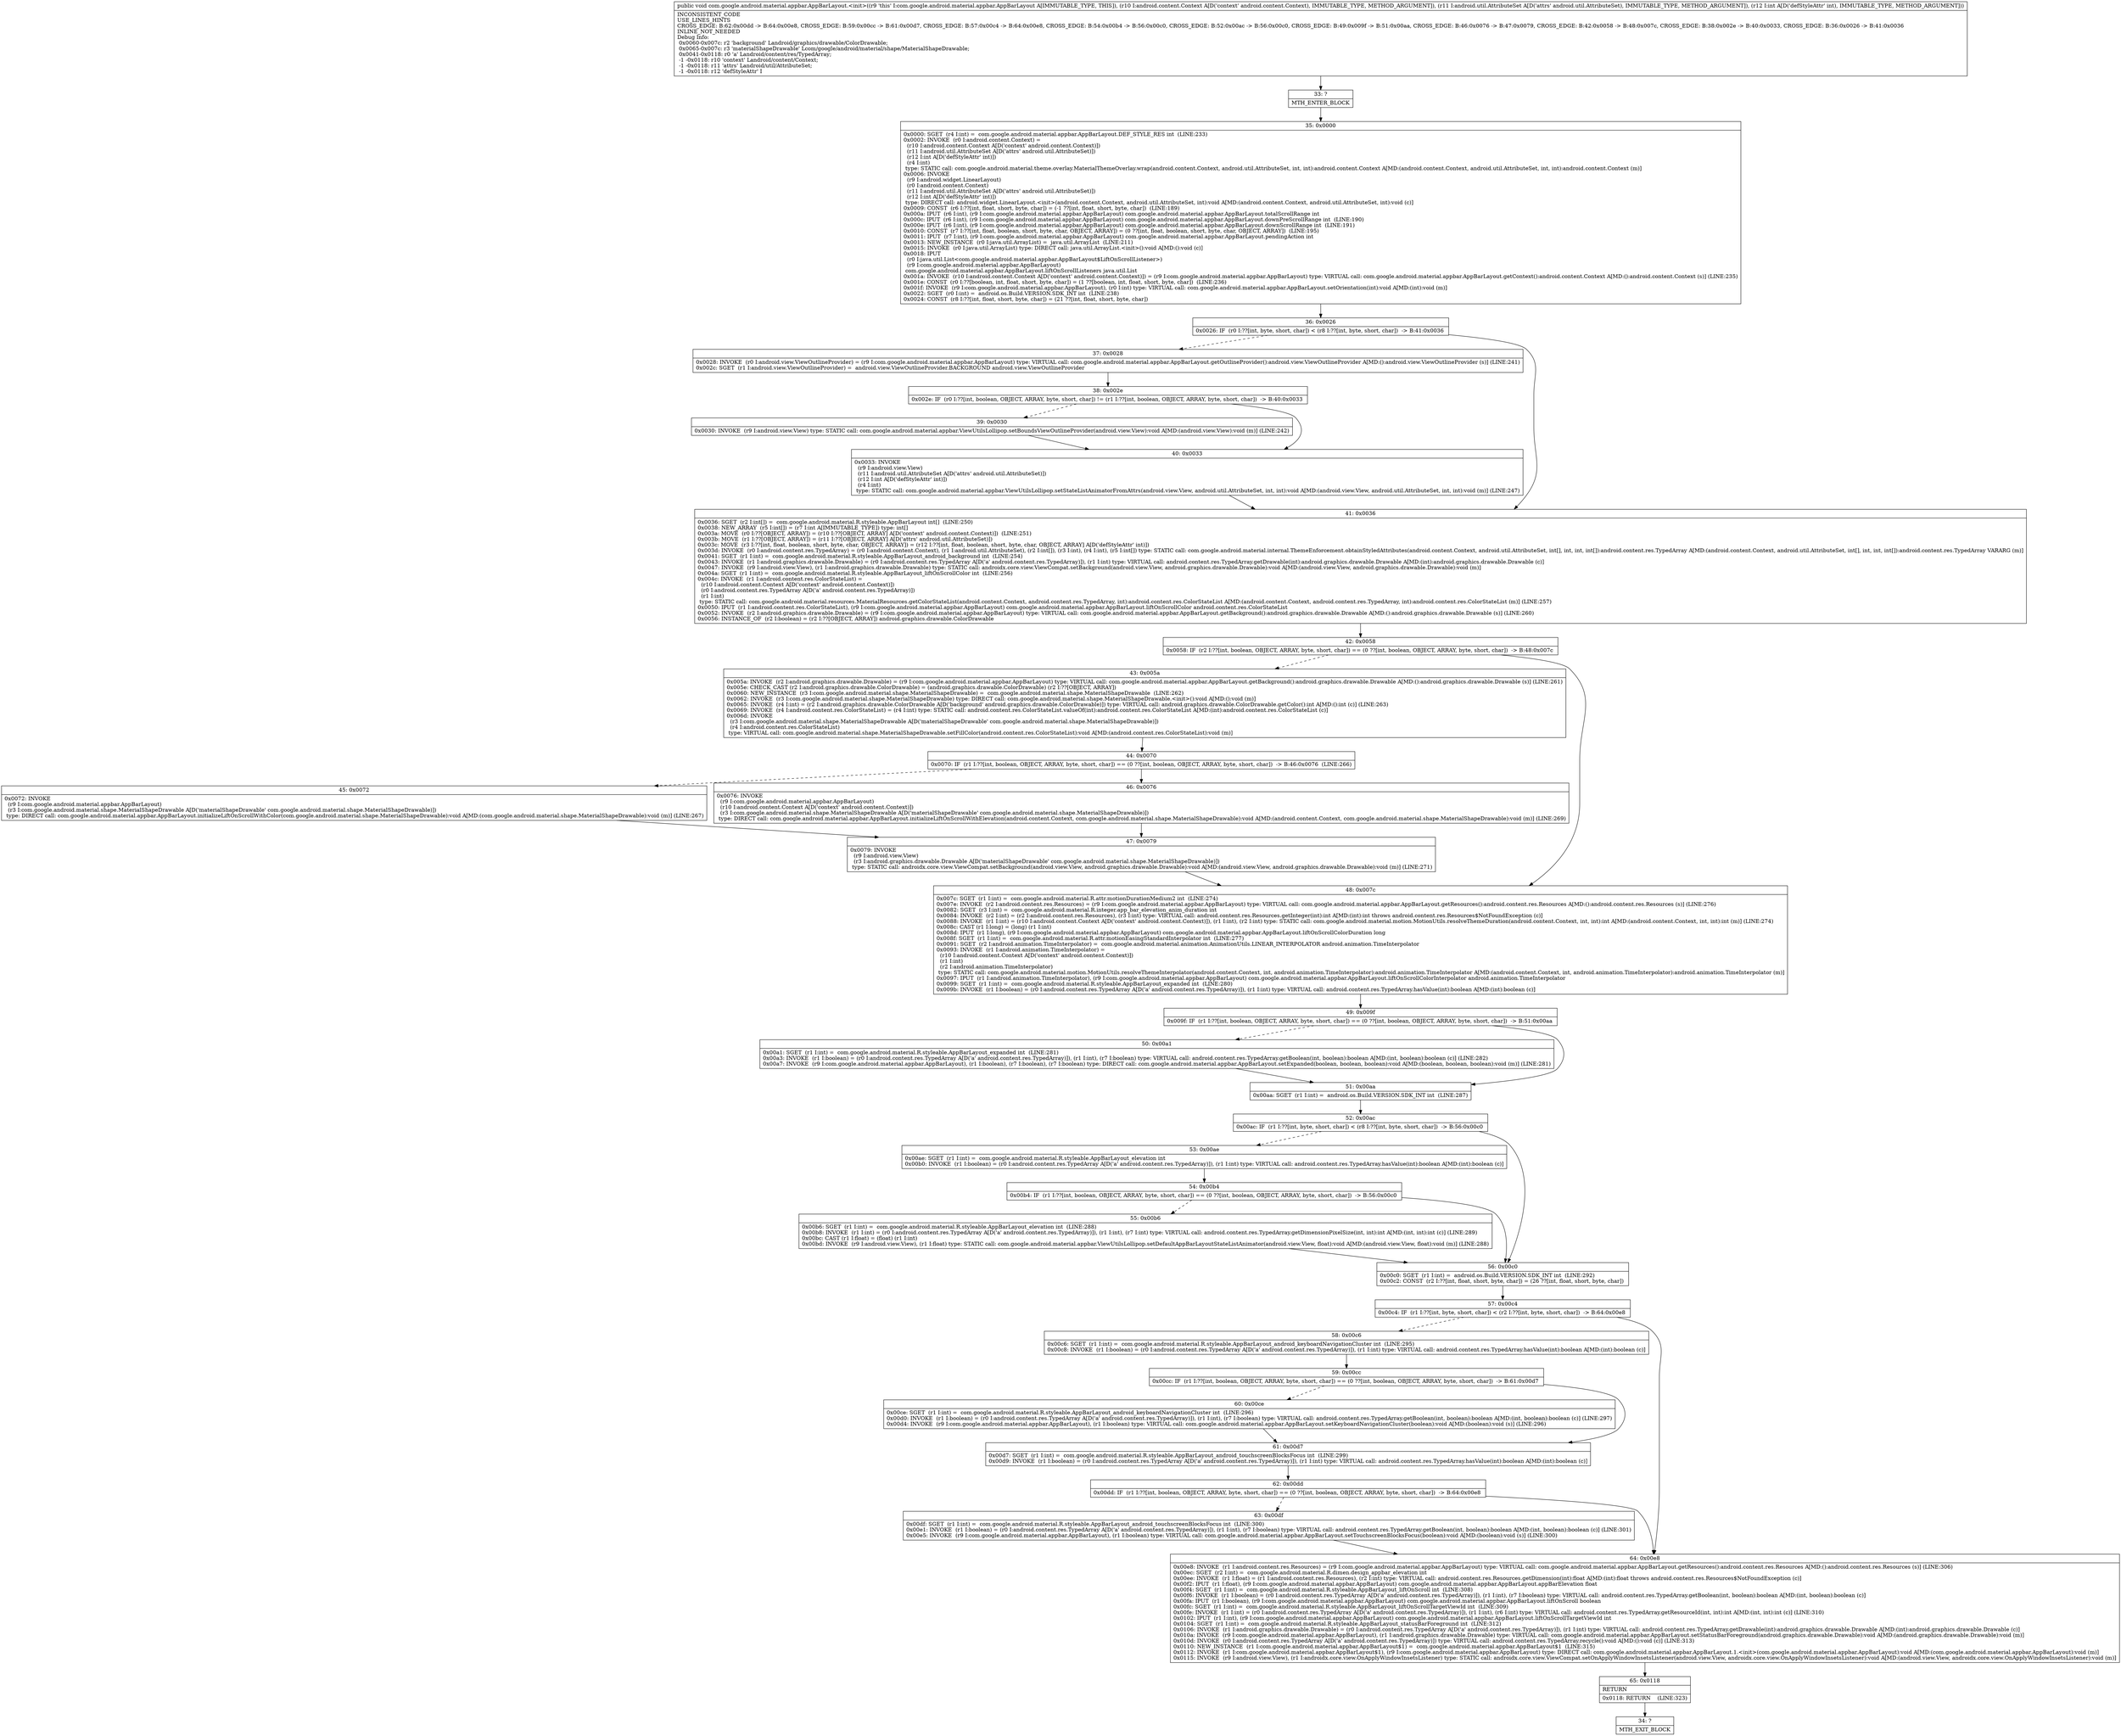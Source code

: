 digraph "CFG forcom.google.android.material.appbar.AppBarLayout.\<init\>(Landroid\/content\/Context;Landroid\/util\/AttributeSet;I)V" {
Node_33 [shape=record,label="{33\:\ ?|MTH_ENTER_BLOCK\l}"];
Node_35 [shape=record,label="{35\:\ 0x0000|0x0000: SGET  (r4 I:int) =  com.google.android.material.appbar.AppBarLayout.DEF_STYLE_RES int  (LINE:233)\l0x0002: INVOKE  (r0 I:android.content.Context) = \l  (r10 I:android.content.Context A[D('context' android.content.Context)])\l  (r11 I:android.util.AttributeSet A[D('attrs' android.util.AttributeSet)])\l  (r12 I:int A[D('defStyleAttr' int)])\l  (r4 I:int)\l type: STATIC call: com.google.android.material.theme.overlay.MaterialThemeOverlay.wrap(android.content.Context, android.util.AttributeSet, int, int):android.content.Context A[MD:(android.content.Context, android.util.AttributeSet, int, int):android.content.Context (m)]\l0x0006: INVOKE  \l  (r9 I:android.widget.LinearLayout)\l  (r0 I:android.content.Context)\l  (r11 I:android.util.AttributeSet A[D('attrs' android.util.AttributeSet)])\l  (r12 I:int A[D('defStyleAttr' int)])\l type: DIRECT call: android.widget.LinearLayout.\<init\>(android.content.Context, android.util.AttributeSet, int):void A[MD:(android.content.Context, android.util.AttributeSet, int):void (c)]\l0x0009: CONST  (r6 I:??[int, float, short, byte, char]) = (\-1 ??[int, float, short, byte, char])  (LINE:189)\l0x000a: IPUT  (r6 I:int), (r9 I:com.google.android.material.appbar.AppBarLayout) com.google.android.material.appbar.AppBarLayout.totalScrollRange int \l0x000c: IPUT  (r6 I:int), (r9 I:com.google.android.material.appbar.AppBarLayout) com.google.android.material.appbar.AppBarLayout.downPreScrollRange int  (LINE:190)\l0x000e: IPUT  (r6 I:int), (r9 I:com.google.android.material.appbar.AppBarLayout) com.google.android.material.appbar.AppBarLayout.downScrollRange int  (LINE:191)\l0x0010: CONST  (r7 I:??[int, float, boolean, short, byte, char, OBJECT, ARRAY]) = (0 ??[int, float, boolean, short, byte, char, OBJECT, ARRAY])  (LINE:195)\l0x0011: IPUT  (r7 I:int), (r9 I:com.google.android.material.appbar.AppBarLayout) com.google.android.material.appbar.AppBarLayout.pendingAction int \l0x0013: NEW_INSTANCE  (r0 I:java.util.ArrayList) =  java.util.ArrayList  (LINE:211)\l0x0015: INVOKE  (r0 I:java.util.ArrayList) type: DIRECT call: java.util.ArrayList.\<init\>():void A[MD:():void (c)]\l0x0018: IPUT  \l  (r0 I:java.util.List\<com.google.android.material.appbar.AppBarLayout$LiftOnScrollListener\>)\l  (r9 I:com.google.android.material.appbar.AppBarLayout)\l com.google.android.material.appbar.AppBarLayout.liftOnScrollListeners java.util.List \l0x001a: INVOKE  (r10 I:android.content.Context A[D('context' android.content.Context)]) = (r9 I:com.google.android.material.appbar.AppBarLayout) type: VIRTUAL call: com.google.android.material.appbar.AppBarLayout.getContext():android.content.Context A[MD:():android.content.Context (s)] (LINE:235)\l0x001e: CONST  (r0 I:??[boolean, int, float, short, byte, char]) = (1 ??[boolean, int, float, short, byte, char])  (LINE:236)\l0x001f: INVOKE  (r9 I:com.google.android.material.appbar.AppBarLayout), (r0 I:int) type: VIRTUAL call: com.google.android.material.appbar.AppBarLayout.setOrientation(int):void A[MD:(int):void (m)]\l0x0022: SGET  (r0 I:int) =  android.os.Build.VERSION.SDK_INT int  (LINE:238)\l0x0024: CONST  (r8 I:??[int, float, short, byte, char]) = (21 ??[int, float, short, byte, char]) \l}"];
Node_36 [shape=record,label="{36\:\ 0x0026|0x0026: IF  (r0 I:??[int, byte, short, char]) \< (r8 I:??[int, byte, short, char])  \-\> B:41:0x0036 \l}"];
Node_37 [shape=record,label="{37\:\ 0x0028|0x0028: INVOKE  (r0 I:android.view.ViewOutlineProvider) = (r9 I:com.google.android.material.appbar.AppBarLayout) type: VIRTUAL call: com.google.android.material.appbar.AppBarLayout.getOutlineProvider():android.view.ViewOutlineProvider A[MD:():android.view.ViewOutlineProvider (s)] (LINE:241)\l0x002c: SGET  (r1 I:android.view.ViewOutlineProvider) =  android.view.ViewOutlineProvider.BACKGROUND android.view.ViewOutlineProvider \l}"];
Node_38 [shape=record,label="{38\:\ 0x002e|0x002e: IF  (r0 I:??[int, boolean, OBJECT, ARRAY, byte, short, char]) != (r1 I:??[int, boolean, OBJECT, ARRAY, byte, short, char])  \-\> B:40:0x0033 \l}"];
Node_39 [shape=record,label="{39\:\ 0x0030|0x0030: INVOKE  (r9 I:android.view.View) type: STATIC call: com.google.android.material.appbar.ViewUtilsLollipop.setBoundsViewOutlineProvider(android.view.View):void A[MD:(android.view.View):void (m)] (LINE:242)\l}"];
Node_40 [shape=record,label="{40\:\ 0x0033|0x0033: INVOKE  \l  (r9 I:android.view.View)\l  (r11 I:android.util.AttributeSet A[D('attrs' android.util.AttributeSet)])\l  (r12 I:int A[D('defStyleAttr' int)])\l  (r4 I:int)\l type: STATIC call: com.google.android.material.appbar.ViewUtilsLollipop.setStateListAnimatorFromAttrs(android.view.View, android.util.AttributeSet, int, int):void A[MD:(android.view.View, android.util.AttributeSet, int, int):void (m)] (LINE:247)\l}"];
Node_41 [shape=record,label="{41\:\ 0x0036|0x0036: SGET  (r2 I:int[]) =  com.google.android.material.R.styleable.AppBarLayout int[]  (LINE:250)\l0x0038: NEW_ARRAY  (r5 I:int[]) = (r7 I:int A[IMMUTABLE_TYPE]) type: int[] \l0x003a: MOVE  (r0 I:??[OBJECT, ARRAY]) = (r10 I:??[OBJECT, ARRAY] A[D('context' android.content.Context)])  (LINE:251)\l0x003b: MOVE  (r1 I:??[OBJECT, ARRAY]) = (r11 I:??[OBJECT, ARRAY] A[D('attrs' android.util.AttributeSet)]) \l0x003c: MOVE  (r3 I:??[int, float, boolean, short, byte, char, OBJECT, ARRAY]) = (r12 I:??[int, float, boolean, short, byte, char, OBJECT, ARRAY] A[D('defStyleAttr' int)]) \l0x003d: INVOKE  (r0 I:android.content.res.TypedArray) = (r0 I:android.content.Context), (r1 I:android.util.AttributeSet), (r2 I:int[]), (r3 I:int), (r4 I:int), (r5 I:int[]) type: STATIC call: com.google.android.material.internal.ThemeEnforcement.obtainStyledAttributes(android.content.Context, android.util.AttributeSet, int[], int, int, int[]):android.content.res.TypedArray A[MD:(android.content.Context, android.util.AttributeSet, int[], int, int, int[]):android.content.res.TypedArray VARARG (m)]\l0x0041: SGET  (r1 I:int) =  com.google.android.material.R.styleable.AppBarLayout_android_background int  (LINE:254)\l0x0043: INVOKE  (r1 I:android.graphics.drawable.Drawable) = (r0 I:android.content.res.TypedArray A[D('a' android.content.res.TypedArray)]), (r1 I:int) type: VIRTUAL call: android.content.res.TypedArray.getDrawable(int):android.graphics.drawable.Drawable A[MD:(int):android.graphics.drawable.Drawable (c)]\l0x0047: INVOKE  (r9 I:android.view.View), (r1 I:android.graphics.drawable.Drawable) type: STATIC call: androidx.core.view.ViewCompat.setBackground(android.view.View, android.graphics.drawable.Drawable):void A[MD:(android.view.View, android.graphics.drawable.Drawable):void (m)]\l0x004a: SGET  (r1 I:int) =  com.google.android.material.R.styleable.AppBarLayout_liftOnScrollColor int  (LINE:256)\l0x004c: INVOKE  (r1 I:android.content.res.ColorStateList) = \l  (r10 I:android.content.Context A[D('context' android.content.Context)])\l  (r0 I:android.content.res.TypedArray A[D('a' android.content.res.TypedArray)])\l  (r1 I:int)\l type: STATIC call: com.google.android.material.resources.MaterialResources.getColorStateList(android.content.Context, android.content.res.TypedArray, int):android.content.res.ColorStateList A[MD:(android.content.Context, android.content.res.TypedArray, int):android.content.res.ColorStateList (m)] (LINE:257)\l0x0050: IPUT  (r1 I:android.content.res.ColorStateList), (r9 I:com.google.android.material.appbar.AppBarLayout) com.google.android.material.appbar.AppBarLayout.liftOnScrollColor android.content.res.ColorStateList \l0x0052: INVOKE  (r2 I:android.graphics.drawable.Drawable) = (r9 I:com.google.android.material.appbar.AppBarLayout) type: VIRTUAL call: com.google.android.material.appbar.AppBarLayout.getBackground():android.graphics.drawable.Drawable A[MD:():android.graphics.drawable.Drawable (s)] (LINE:260)\l0x0056: INSTANCE_OF  (r2 I:boolean) = (r2 I:??[OBJECT, ARRAY]) android.graphics.drawable.ColorDrawable \l}"];
Node_42 [shape=record,label="{42\:\ 0x0058|0x0058: IF  (r2 I:??[int, boolean, OBJECT, ARRAY, byte, short, char]) == (0 ??[int, boolean, OBJECT, ARRAY, byte, short, char])  \-\> B:48:0x007c \l}"];
Node_43 [shape=record,label="{43\:\ 0x005a|0x005a: INVOKE  (r2 I:android.graphics.drawable.Drawable) = (r9 I:com.google.android.material.appbar.AppBarLayout) type: VIRTUAL call: com.google.android.material.appbar.AppBarLayout.getBackground():android.graphics.drawable.Drawable A[MD:():android.graphics.drawable.Drawable (s)] (LINE:261)\l0x005e: CHECK_CAST (r2 I:android.graphics.drawable.ColorDrawable) = (android.graphics.drawable.ColorDrawable) (r2 I:??[OBJECT, ARRAY]) \l0x0060: NEW_INSTANCE  (r3 I:com.google.android.material.shape.MaterialShapeDrawable) =  com.google.android.material.shape.MaterialShapeDrawable  (LINE:262)\l0x0062: INVOKE  (r3 I:com.google.android.material.shape.MaterialShapeDrawable) type: DIRECT call: com.google.android.material.shape.MaterialShapeDrawable.\<init\>():void A[MD:():void (m)]\l0x0065: INVOKE  (r4 I:int) = (r2 I:android.graphics.drawable.ColorDrawable A[D('background' android.graphics.drawable.ColorDrawable)]) type: VIRTUAL call: android.graphics.drawable.ColorDrawable.getColor():int A[MD:():int (c)] (LINE:263)\l0x0069: INVOKE  (r4 I:android.content.res.ColorStateList) = (r4 I:int) type: STATIC call: android.content.res.ColorStateList.valueOf(int):android.content.res.ColorStateList A[MD:(int):android.content.res.ColorStateList (c)]\l0x006d: INVOKE  \l  (r3 I:com.google.android.material.shape.MaterialShapeDrawable A[D('materialShapeDrawable' com.google.android.material.shape.MaterialShapeDrawable)])\l  (r4 I:android.content.res.ColorStateList)\l type: VIRTUAL call: com.google.android.material.shape.MaterialShapeDrawable.setFillColor(android.content.res.ColorStateList):void A[MD:(android.content.res.ColorStateList):void (m)]\l}"];
Node_44 [shape=record,label="{44\:\ 0x0070|0x0070: IF  (r1 I:??[int, boolean, OBJECT, ARRAY, byte, short, char]) == (0 ??[int, boolean, OBJECT, ARRAY, byte, short, char])  \-\> B:46:0x0076  (LINE:266)\l}"];
Node_45 [shape=record,label="{45\:\ 0x0072|0x0072: INVOKE  \l  (r9 I:com.google.android.material.appbar.AppBarLayout)\l  (r3 I:com.google.android.material.shape.MaterialShapeDrawable A[D('materialShapeDrawable' com.google.android.material.shape.MaterialShapeDrawable)])\l type: DIRECT call: com.google.android.material.appbar.AppBarLayout.initializeLiftOnScrollWithColor(com.google.android.material.shape.MaterialShapeDrawable):void A[MD:(com.google.android.material.shape.MaterialShapeDrawable):void (m)] (LINE:267)\l}"];
Node_47 [shape=record,label="{47\:\ 0x0079|0x0079: INVOKE  \l  (r9 I:android.view.View)\l  (r3 I:android.graphics.drawable.Drawable A[D('materialShapeDrawable' com.google.android.material.shape.MaterialShapeDrawable)])\l type: STATIC call: androidx.core.view.ViewCompat.setBackground(android.view.View, android.graphics.drawable.Drawable):void A[MD:(android.view.View, android.graphics.drawable.Drawable):void (m)] (LINE:271)\l}"];
Node_46 [shape=record,label="{46\:\ 0x0076|0x0076: INVOKE  \l  (r9 I:com.google.android.material.appbar.AppBarLayout)\l  (r10 I:android.content.Context A[D('context' android.content.Context)])\l  (r3 I:com.google.android.material.shape.MaterialShapeDrawable A[D('materialShapeDrawable' com.google.android.material.shape.MaterialShapeDrawable)])\l type: DIRECT call: com.google.android.material.appbar.AppBarLayout.initializeLiftOnScrollWithElevation(android.content.Context, com.google.android.material.shape.MaterialShapeDrawable):void A[MD:(android.content.Context, com.google.android.material.shape.MaterialShapeDrawable):void (m)] (LINE:269)\l}"];
Node_48 [shape=record,label="{48\:\ 0x007c|0x007c: SGET  (r1 I:int) =  com.google.android.material.R.attr.motionDurationMedium2 int  (LINE:274)\l0x007e: INVOKE  (r2 I:android.content.res.Resources) = (r9 I:com.google.android.material.appbar.AppBarLayout) type: VIRTUAL call: com.google.android.material.appbar.AppBarLayout.getResources():android.content.res.Resources A[MD:():android.content.res.Resources (s)] (LINE:276)\l0x0082: SGET  (r3 I:int) =  com.google.android.material.R.integer.app_bar_elevation_anim_duration int \l0x0084: INVOKE  (r2 I:int) = (r2 I:android.content.res.Resources), (r3 I:int) type: VIRTUAL call: android.content.res.Resources.getInteger(int):int A[MD:(int):int throws android.content.res.Resources$NotFoundException (c)]\l0x0088: INVOKE  (r1 I:int) = (r10 I:android.content.Context A[D('context' android.content.Context)]), (r1 I:int), (r2 I:int) type: STATIC call: com.google.android.material.motion.MotionUtils.resolveThemeDuration(android.content.Context, int, int):int A[MD:(android.content.Context, int, int):int (m)] (LINE:274)\l0x008c: CAST (r1 I:long) = (long) (r1 I:int) \l0x008d: IPUT  (r1 I:long), (r9 I:com.google.android.material.appbar.AppBarLayout) com.google.android.material.appbar.AppBarLayout.liftOnScrollColorDuration long \l0x008f: SGET  (r1 I:int) =  com.google.android.material.R.attr.motionEasingStandardInterpolator int  (LINE:277)\l0x0091: SGET  (r2 I:android.animation.TimeInterpolator) =  com.google.android.material.animation.AnimationUtils.LINEAR_INTERPOLATOR android.animation.TimeInterpolator \l0x0093: INVOKE  (r1 I:android.animation.TimeInterpolator) = \l  (r10 I:android.content.Context A[D('context' android.content.Context)])\l  (r1 I:int)\l  (r2 I:android.animation.TimeInterpolator)\l type: STATIC call: com.google.android.material.motion.MotionUtils.resolveThemeInterpolator(android.content.Context, int, android.animation.TimeInterpolator):android.animation.TimeInterpolator A[MD:(android.content.Context, int, android.animation.TimeInterpolator):android.animation.TimeInterpolator (m)]\l0x0097: IPUT  (r1 I:android.animation.TimeInterpolator), (r9 I:com.google.android.material.appbar.AppBarLayout) com.google.android.material.appbar.AppBarLayout.liftOnScrollColorInterpolator android.animation.TimeInterpolator \l0x0099: SGET  (r1 I:int) =  com.google.android.material.R.styleable.AppBarLayout_expanded int  (LINE:280)\l0x009b: INVOKE  (r1 I:boolean) = (r0 I:android.content.res.TypedArray A[D('a' android.content.res.TypedArray)]), (r1 I:int) type: VIRTUAL call: android.content.res.TypedArray.hasValue(int):boolean A[MD:(int):boolean (c)]\l}"];
Node_49 [shape=record,label="{49\:\ 0x009f|0x009f: IF  (r1 I:??[int, boolean, OBJECT, ARRAY, byte, short, char]) == (0 ??[int, boolean, OBJECT, ARRAY, byte, short, char])  \-\> B:51:0x00aa \l}"];
Node_50 [shape=record,label="{50\:\ 0x00a1|0x00a1: SGET  (r1 I:int) =  com.google.android.material.R.styleable.AppBarLayout_expanded int  (LINE:281)\l0x00a3: INVOKE  (r1 I:boolean) = (r0 I:android.content.res.TypedArray A[D('a' android.content.res.TypedArray)]), (r1 I:int), (r7 I:boolean) type: VIRTUAL call: android.content.res.TypedArray.getBoolean(int, boolean):boolean A[MD:(int, boolean):boolean (c)] (LINE:282)\l0x00a7: INVOKE  (r9 I:com.google.android.material.appbar.AppBarLayout), (r1 I:boolean), (r7 I:boolean), (r7 I:boolean) type: DIRECT call: com.google.android.material.appbar.AppBarLayout.setExpanded(boolean, boolean, boolean):void A[MD:(boolean, boolean, boolean):void (m)] (LINE:281)\l}"];
Node_51 [shape=record,label="{51\:\ 0x00aa|0x00aa: SGET  (r1 I:int) =  android.os.Build.VERSION.SDK_INT int  (LINE:287)\l}"];
Node_52 [shape=record,label="{52\:\ 0x00ac|0x00ac: IF  (r1 I:??[int, byte, short, char]) \< (r8 I:??[int, byte, short, char])  \-\> B:56:0x00c0 \l}"];
Node_53 [shape=record,label="{53\:\ 0x00ae|0x00ae: SGET  (r1 I:int) =  com.google.android.material.R.styleable.AppBarLayout_elevation int \l0x00b0: INVOKE  (r1 I:boolean) = (r0 I:android.content.res.TypedArray A[D('a' android.content.res.TypedArray)]), (r1 I:int) type: VIRTUAL call: android.content.res.TypedArray.hasValue(int):boolean A[MD:(int):boolean (c)]\l}"];
Node_54 [shape=record,label="{54\:\ 0x00b4|0x00b4: IF  (r1 I:??[int, boolean, OBJECT, ARRAY, byte, short, char]) == (0 ??[int, boolean, OBJECT, ARRAY, byte, short, char])  \-\> B:56:0x00c0 \l}"];
Node_55 [shape=record,label="{55\:\ 0x00b6|0x00b6: SGET  (r1 I:int) =  com.google.android.material.R.styleable.AppBarLayout_elevation int  (LINE:288)\l0x00b8: INVOKE  (r1 I:int) = (r0 I:android.content.res.TypedArray A[D('a' android.content.res.TypedArray)]), (r1 I:int), (r7 I:int) type: VIRTUAL call: android.content.res.TypedArray.getDimensionPixelSize(int, int):int A[MD:(int, int):int (c)] (LINE:289)\l0x00bc: CAST (r1 I:float) = (float) (r1 I:int) \l0x00bd: INVOKE  (r9 I:android.view.View), (r1 I:float) type: STATIC call: com.google.android.material.appbar.ViewUtilsLollipop.setDefaultAppBarLayoutStateListAnimator(android.view.View, float):void A[MD:(android.view.View, float):void (m)] (LINE:288)\l}"];
Node_56 [shape=record,label="{56\:\ 0x00c0|0x00c0: SGET  (r1 I:int) =  android.os.Build.VERSION.SDK_INT int  (LINE:292)\l0x00c2: CONST  (r2 I:??[int, float, short, byte, char]) = (26 ??[int, float, short, byte, char]) \l}"];
Node_57 [shape=record,label="{57\:\ 0x00c4|0x00c4: IF  (r1 I:??[int, byte, short, char]) \< (r2 I:??[int, byte, short, char])  \-\> B:64:0x00e8 \l}"];
Node_58 [shape=record,label="{58\:\ 0x00c6|0x00c6: SGET  (r1 I:int) =  com.google.android.material.R.styleable.AppBarLayout_android_keyboardNavigationCluster int  (LINE:295)\l0x00c8: INVOKE  (r1 I:boolean) = (r0 I:android.content.res.TypedArray A[D('a' android.content.res.TypedArray)]), (r1 I:int) type: VIRTUAL call: android.content.res.TypedArray.hasValue(int):boolean A[MD:(int):boolean (c)]\l}"];
Node_59 [shape=record,label="{59\:\ 0x00cc|0x00cc: IF  (r1 I:??[int, boolean, OBJECT, ARRAY, byte, short, char]) == (0 ??[int, boolean, OBJECT, ARRAY, byte, short, char])  \-\> B:61:0x00d7 \l}"];
Node_60 [shape=record,label="{60\:\ 0x00ce|0x00ce: SGET  (r1 I:int) =  com.google.android.material.R.styleable.AppBarLayout_android_keyboardNavigationCluster int  (LINE:296)\l0x00d0: INVOKE  (r1 I:boolean) = (r0 I:android.content.res.TypedArray A[D('a' android.content.res.TypedArray)]), (r1 I:int), (r7 I:boolean) type: VIRTUAL call: android.content.res.TypedArray.getBoolean(int, boolean):boolean A[MD:(int, boolean):boolean (c)] (LINE:297)\l0x00d4: INVOKE  (r9 I:com.google.android.material.appbar.AppBarLayout), (r1 I:boolean) type: VIRTUAL call: com.google.android.material.appbar.AppBarLayout.setKeyboardNavigationCluster(boolean):void A[MD:(boolean):void (s)] (LINE:296)\l}"];
Node_61 [shape=record,label="{61\:\ 0x00d7|0x00d7: SGET  (r1 I:int) =  com.google.android.material.R.styleable.AppBarLayout_android_touchscreenBlocksFocus int  (LINE:299)\l0x00d9: INVOKE  (r1 I:boolean) = (r0 I:android.content.res.TypedArray A[D('a' android.content.res.TypedArray)]), (r1 I:int) type: VIRTUAL call: android.content.res.TypedArray.hasValue(int):boolean A[MD:(int):boolean (c)]\l}"];
Node_62 [shape=record,label="{62\:\ 0x00dd|0x00dd: IF  (r1 I:??[int, boolean, OBJECT, ARRAY, byte, short, char]) == (0 ??[int, boolean, OBJECT, ARRAY, byte, short, char])  \-\> B:64:0x00e8 \l}"];
Node_63 [shape=record,label="{63\:\ 0x00df|0x00df: SGET  (r1 I:int) =  com.google.android.material.R.styleable.AppBarLayout_android_touchscreenBlocksFocus int  (LINE:300)\l0x00e1: INVOKE  (r1 I:boolean) = (r0 I:android.content.res.TypedArray A[D('a' android.content.res.TypedArray)]), (r1 I:int), (r7 I:boolean) type: VIRTUAL call: android.content.res.TypedArray.getBoolean(int, boolean):boolean A[MD:(int, boolean):boolean (c)] (LINE:301)\l0x00e5: INVOKE  (r9 I:com.google.android.material.appbar.AppBarLayout), (r1 I:boolean) type: VIRTUAL call: com.google.android.material.appbar.AppBarLayout.setTouchscreenBlocksFocus(boolean):void A[MD:(boolean):void (s)] (LINE:300)\l}"];
Node_64 [shape=record,label="{64\:\ 0x00e8|0x00e8: INVOKE  (r1 I:android.content.res.Resources) = (r9 I:com.google.android.material.appbar.AppBarLayout) type: VIRTUAL call: com.google.android.material.appbar.AppBarLayout.getResources():android.content.res.Resources A[MD:():android.content.res.Resources (s)] (LINE:306)\l0x00ec: SGET  (r2 I:int) =  com.google.android.material.R.dimen.design_appbar_elevation int \l0x00ee: INVOKE  (r1 I:float) = (r1 I:android.content.res.Resources), (r2 I:int) type: VIRTUAL call: android.content.res.Resources.getDimension(int):float A[MD:(int):float throws android.content.res.Resources$NotFoundException (c)]\l0x00f2: IPUT  (r1 I:float), (r9 I:com.google.android.material.appbar.AppBarLayout) com.google.android.material.appbar.AppBarLayout.appBarElevation float \l0x00f4: SGET  (r1 I:int) =  com.google.android.material.R.styleable.AppBarLayout_liftOnScroll int  (LINE:308)\l0x00f6: INVOKE  (r1 I:boolean) = (r0 I:android.content.res.TypedArray A[D('a' android.content.res.TypedArray)]), (r1 I:int), (r7 I:boolean) type: VIRTUAL call: android.content.res.TypedArray.getBoolean(int, boolean):boolean A[MD:(int, boolean):boolean (c)]\l0x00fa: IPUT  (r1 I:boolean), (r9 I:com.google.android.material.appbar.AppBarLayout) com.google.android.material.appbar.AppBarLayout.liftOnScroll boolean \l0x00fc: SGET  (r1 I:int) =  com.google.android.material.R.styleable.AppBarLayout_liftOnScrollTargetViewId int  (LINE:309)\l0x00fe: INVOKE  (r1 I:int) = (r0 I:android.content.res.TypedArray A[D('a' android.content.res.TypedArray)]), (r1 I:int), (r6 I:int) type: VIRTUAL call: android.content.res.TypedArray.getResourceId(int, int):int A[MD:(int, int):int (c)] (LINE:310)\l0x0102: IPUT  (r1 I:int), (r9 I:com.google.android.material.appbar.AppBarLayout) com.google.android.material.appbar.AppBarLayout.liftOnScrollTargetViewId int \l0x0104: SGET  (r1 I:int) =  com.google.android.material.R.styleable.AppBarLayout_statusBarForeground int  (LINE:312)\l0x0106: INVOKE  (r1 I:android.graphics.drawable.Drawable) = (r0 I:android.content.res.TypedArray A[D('a' android.content.res.TypedArray)]), (r1 I:int) type: VIRTUAL call: android.content.res.TypedArray.getDrawable(int):android.graphics.drawable.Drawable A[MD:(int):android.graphics.drawable.Drawable (c)]\l0x010a: INVOKE  (r9 I:com.google.android.material.appbar.AppBarLayout), (r1 I:android.graphics.drawable.Drawable) type: VIRTUAL call: com.google.android.material.appbar.AppBarLayout.setStatusBarForeground(android.graphics.drawable.Drawable):void A[MD:(android.graphics.drawable.Drawable):void (m)]\l0x010d: INVOKE  (r0 I:android.content.res.TypedArray A[D('a' android.content.res.TypedArray)]) type: VIRTUAL call: android.content.res.TypedArray.recycle():void A[MD:():void (c)] (LINE:313)\l0x0110: NEW_INSTANCE  (r1 I:com.google.android.material.appbar.AppBarLayout$1) =  com.google.android.material.appbar.AppBarLayout$1  (LINE:315)\l0x0112: INVOKE  (r1 I:com.google.android.material.appbar.AppBarLayout$1), (r9 I:com.google.android.material.appbar.AppBarLayout) type: DIRECT call: com.google.android.material.appbar.AppBarLayout.1.\<init\>(com.google.android.material.appbar.AppBarLayout):void A[MD:(com.google.android.material.appbar.AppBarLayout):void (m)]\l0x0115: INVOKE  (r9 I:android.view.View), (r1 I:androidx.core.view.OnApplyWindowInsetsListener) type: STATIC call: androidx.core.view.ViewCompat.setOnApplyWindowInsetsListener(android.view.View, androidx.core.view.OnApplyWindowInsetsListener):void A[MD:(android.view.View, androidx.core.view.OnApplyWindowInsetsListener):void (m)]\l}"];
Node_65 [shape=record,label="{65\:\ 0x0118|RETURN\l|0x0118: RETURN    (LINE:323)\l}"];
Node_34 [shape=record,label="{34\:\ ?|MTH_EXIT_BLOCK\l}"];
MethodNode[shape=record,label="{public void com.google.android.material.appbar.AppBarLayout.\<init\>((r9 'this' I:com.google.android.material.appbar.AppBarLayout A[IMMUTABLE_TYPE, THIS]), (r10 I:android.content.Context A[D('context' android.content.Context), IMMUTABLE_TYPE, METHOD_ARGUMENT]), (r11 I:android.util.AttributeSet A[D('attrs' android.util.AttributeSet), IMMUTABLE_TYPE, METHOD_ARGUMENT]), (r12 I:int A[D('defStyleAttr' int), IMMUTABLE_TYPE, METHOD_ARGUMENT]))  | INCONSISTENT_CODE\lUSE_LINES_HINTS\lCROSS_EDGE: B:62:0x00dd \-\> B:64:0x00e8, CROSS_EDGE: B:59:0x00cc \-\> B:61:0x00d7, CROSS_EDGE: B:57:0x00c4 \-\> B:64:0x00e8, CROSS_EDGE: B:54:0x00b4 \-\> B:56:0x00c0, CROSS_EDGE: B:52:0x00ac \-\> B:56:0x00c0, CROSS_EDGE: B:49:0x009f \-\> B:51:0x00aa, CROSS_EDGE: B:46:0x0076 \-\> B:47:0x0079, CROSS_EDGE: B:42:0x0058 \-\> B:48:0x007c, CROSS_EDGE: B:38:0x002e \-\> B:40:0x0033, CROSS_EDGE: B:36:0x0026 \-\> B:41:0x0036\lINLINE_NOT_NEEDED\lDebug Info:\l  0x0060\-0x007c: r2 'background' Landroid\/graphics\/drawable\/ColorDrawable;\l  0x0065\-0x007c: r3 'materialShapeDrawable' Lcom\/google\/android\/material\/shape\/MaterialShapeDrawable;\l  0x0041\-0x0118: r0 'a' Landroid\/content\/res\/TypedArray;\l  \-1 \-0x0118: r10 'context' Landroid\/content\/Context;\l  \-1 \-0x0118: r11 'attrs' Landroid\/util\/AttributeSet;\l  \-1 \-0x0118: r12 'defStyleAttr' I\l}"];
MethodNode -> Node_33;Node_33 -> Node_35;
Node_35 -> Node_36;
Node_36 -> Node_37[style=dashed];
Node_36 -> Node_41;
Node_37 -> Node_38;
Node_38 -> Node_39[style=dashed];
Node_38 -> Node_40;
Node_39 -> Node_40;
Node_40 -> Node_41;
Node_41 -> Node_42;
Node_42 -> Node_43[style=dashed];
Node_42 -> Node_48;
Node_43 -> Node_44;
Node_44 -> Node_45[style=dashed];
Node_44 -> Node_46;
Node_45 -> Node_47;
Node_47 -> Node_48;
Node_46 -> Node_47;
Node_48 -> Node_49;
Node_49 -> Node_50[style=dashed];
Node_49 -> Node_51;
Node_50 -> Node_51;
Node_51 -> Node_52;
Node_52 -> Node_53[style=dashed];
Node_52 -> Node_56;
Node_53 -> Node_54;
Node_54 -> Node_55[style=dashed];
Node_54 -> Node_56;
Node_55 -> Node_56;
Node_56 -> Node_57;
Node_57 -> Node_58[style=dashed];
Node_57 -> Node_64;
Node_58 -> Node_59;
Node_59 -> Node_60[style=dashed];
Node_59 -> Node_61;
Node_60 -> Node_61;
Node_61 -> Node_62;
Node_62 -> Node_63[style=dashed];
Node_62 -> Node_64;
Node_63 -> Node_64;
Node_64 -> Node_65;
Node_65 -> Node_34;
}

